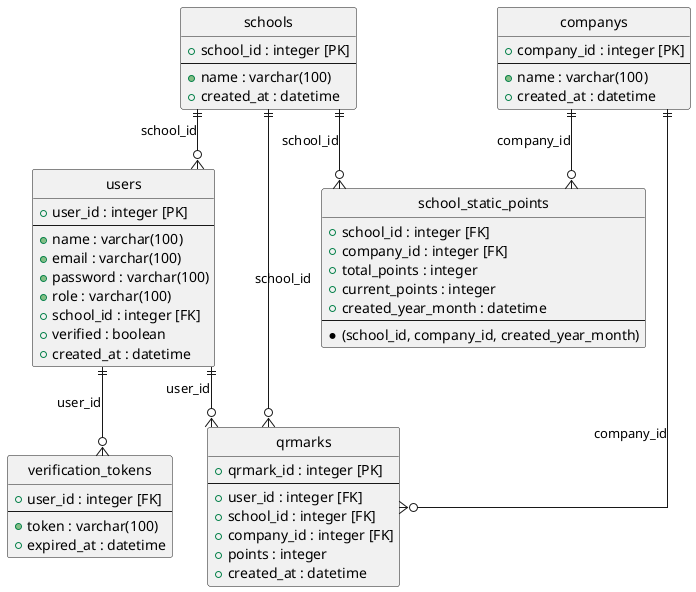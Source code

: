 @startuml sql

' hide the spot
hide circle

' avoid problems with angled crows feet
skinparam linetype ortho

entity "schools" as schools {
  + school_id : integer [PK]
  --
  + name : varchar(100)
  + created_at : datetime
}

entity "users" as users {
  + user_id : integer [PK]
  --
  + name : varchar(100)
  + email : varchar(100)
  + password : varchar(100)
  + role : varchar(100)
  + school_id : integer [FK]
  + verified : boolean
  + created_at : datetime
}

entity "verification_tokens" as verification_tokens {
  + user_id : integer [FK]
  --
  + token : varchar(100)
  + expired_at : datetime
}

entity "companys" as companys {
  + company_id : integer [PK]
  --
  + name : varchar(100)
  + created_at : datetime
}

entity "qrmarks" as qrmarks {
  + qrmark_id : integer [PK]
  --
  + user_id : integer [FK]
  + school_id : integer [FK]
  + company_id : integer [FK]
  + points : integer
  + created_at : datetime
}

entity "school_static_points" as school_static_points {
  + school_id : integer [FK]
  + company_id : integer [FK]
  + total_points : integer
  + current_points : integer
  + created_year_month : datetime
  --
  * (school_id, company_id, created_year_month)
}

schools ||--o{ users : "school_id"
users ||--o{ verification_tokens : "user_id"
users ||--o{ qrmarks : "user_id"
companys ||--o{ qrmarks : "company_id"
schools ||--o{ qrmarks : "school_id"
schools ||--o{ school_static_points : "school_id"
companys ||--o{ school_static_points : "company_id"

@enduml
